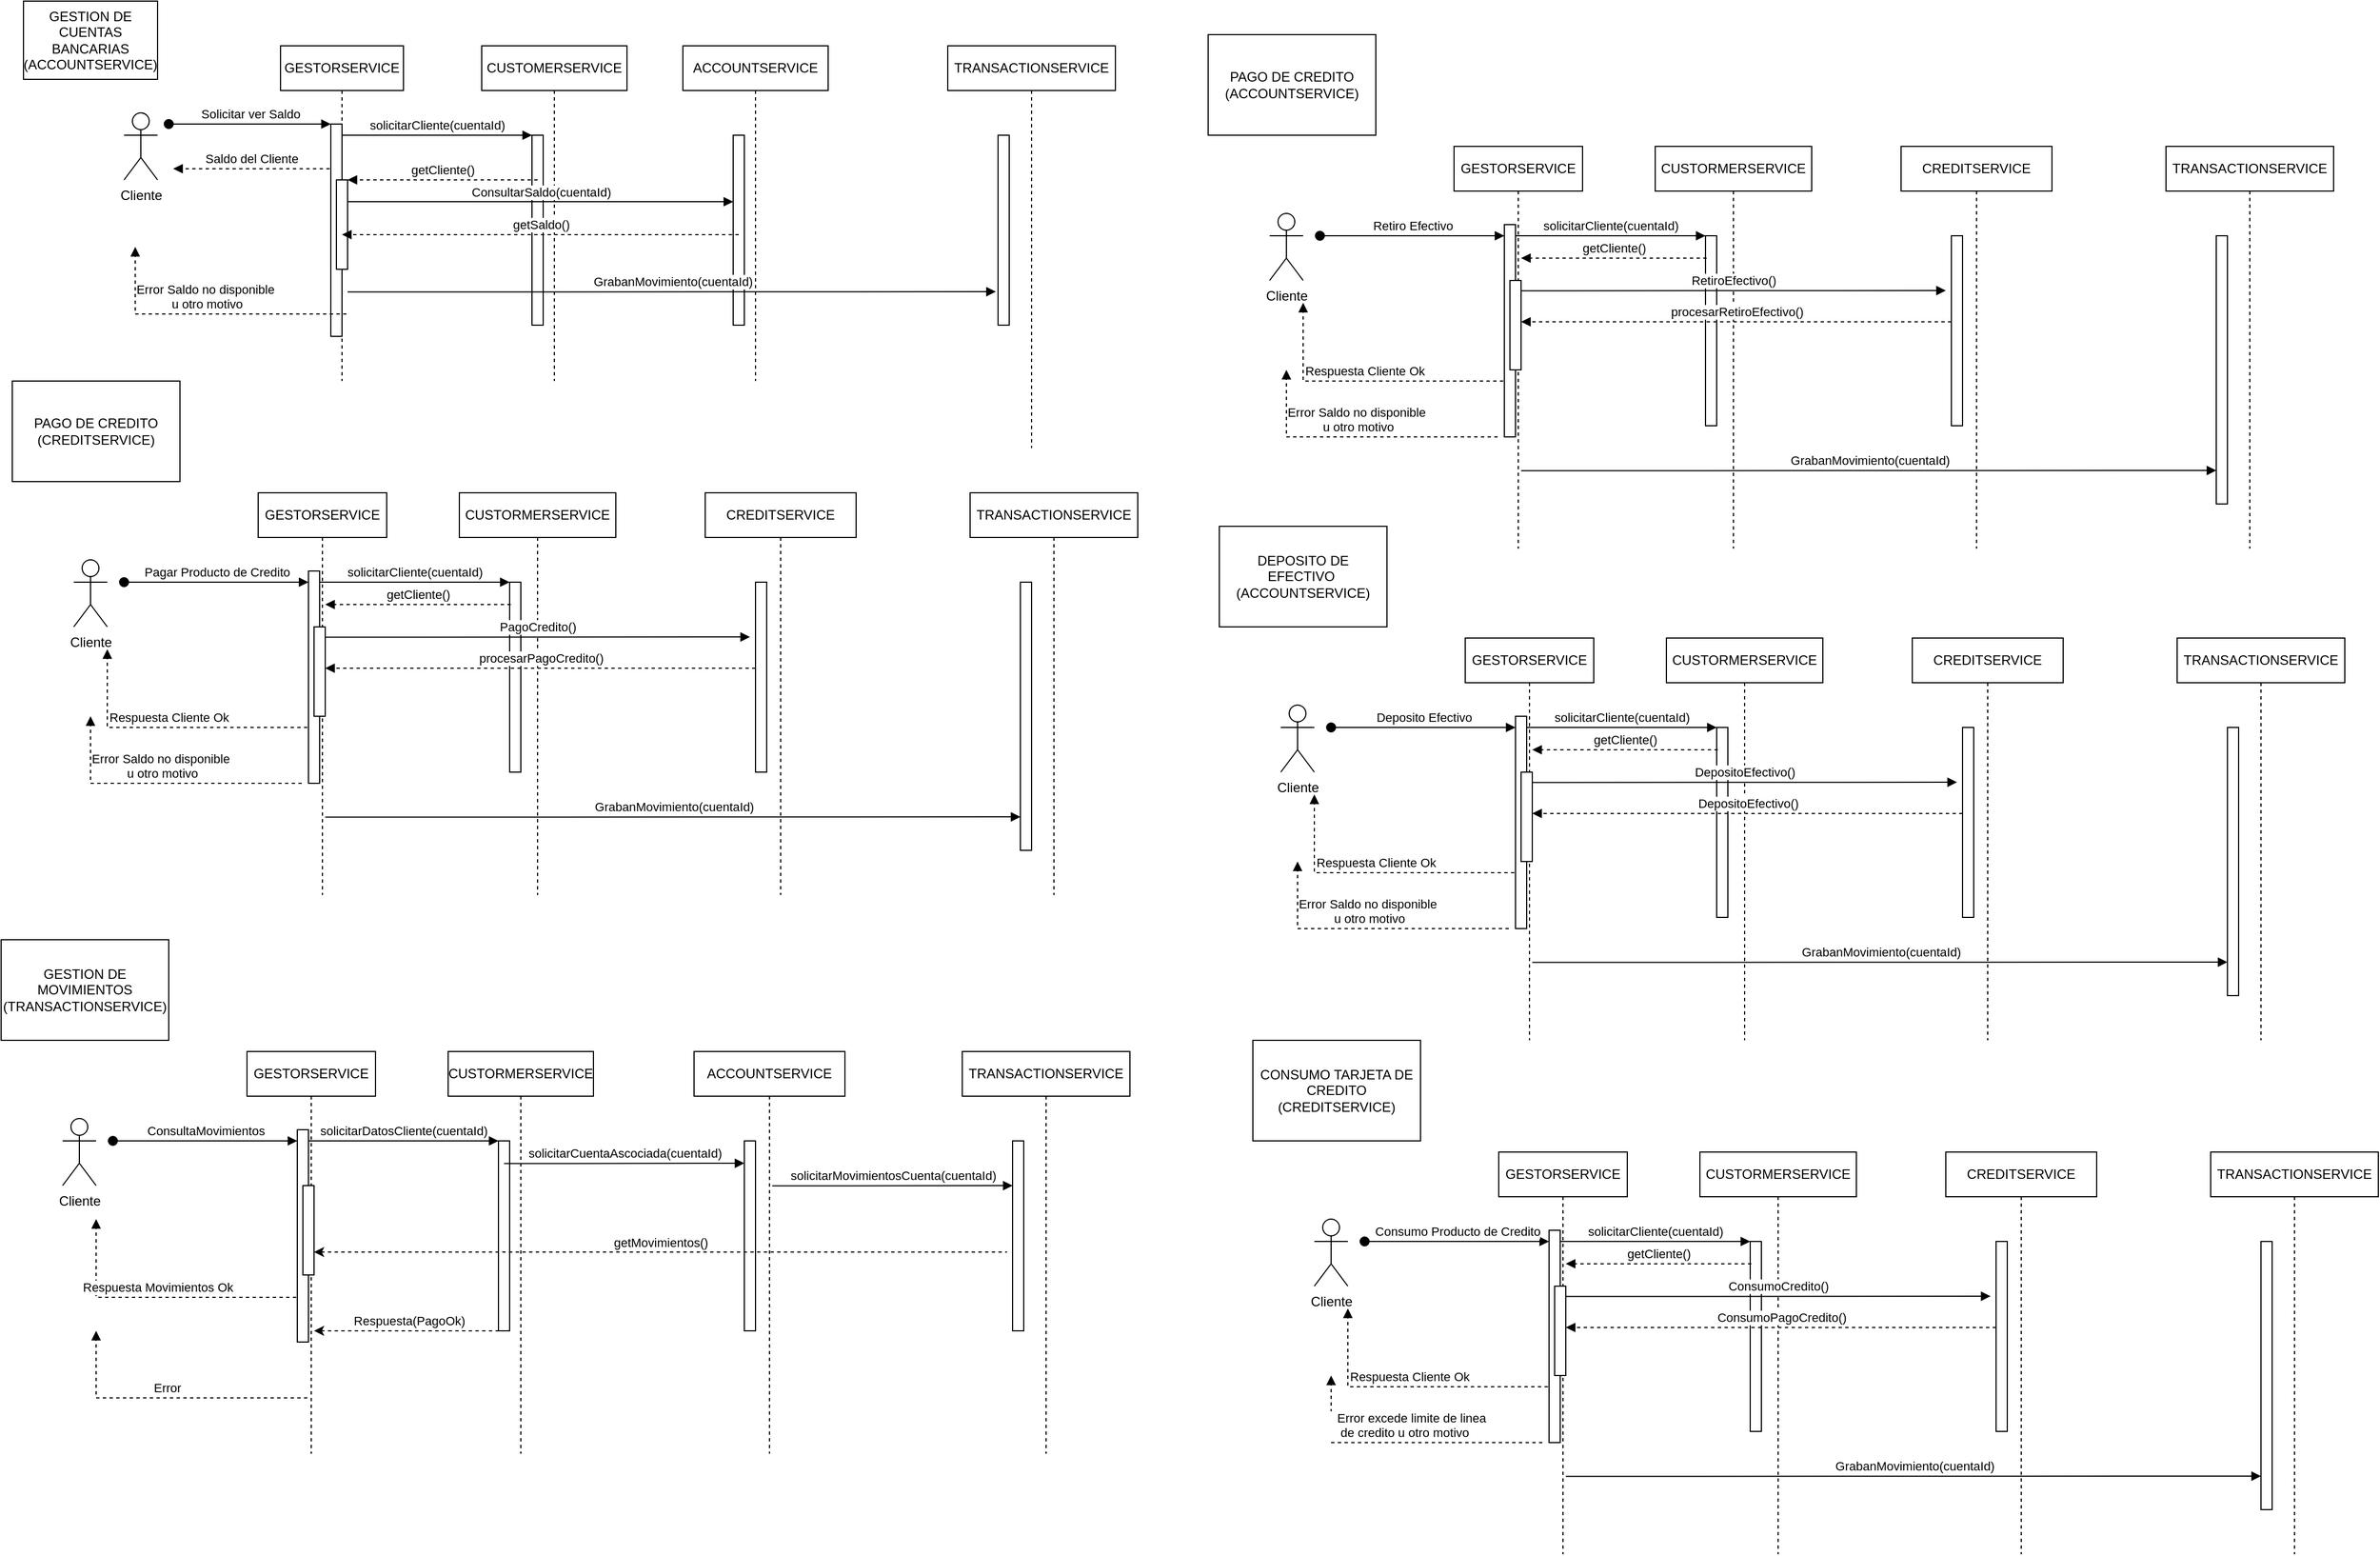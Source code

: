 <mxfile version="24.7.17">
  <diagram name="Page-1" id="2YBvvXClWsGukQMizWep">
    <mxGraphModel dx="2074" dy="1204" grid="1" gridSize="10" guides="1" tooltips="1" connect="1" arrows="1" fold="1" page="1" pageScale="1" pageWidth="850" pageHeight="1100" math="0" shadow="0">
      <root>
        <mxCell id="0" />
        <mxCell id="1" parent="0" />
        <mxCell id="aM9ryv3xv72pqoxQDRHE-1" value="GESTORSERVICE" style="shape=umlLifeline;perimeter=lifelinePerimeter;whiteSpace=wrap;html=1;container=0;dropTarget=0;collapsible=0;recursiveResize=0;outlineConnect=0;portConstraint=eastwest;newEdgeStyle={&quot;edgeStyle&quot;:&quot;elbowEdgeStyle&quot;,&quot;elbow&quot;:&quot;vertical&quot;,&quot;curved&quot;:0,&quot;rounded&quot;:0};" parent="1" vertex="1">
          <mxGeometry x="270" y="90" width="110" height="300" as="geometry" />
        </mxCell>
        <mxCell id="aM9ryv3xv72pqoxQDRHE-2" value="" style="html=1;points=[];perimeter=orthogonalPerimeter;outlineConnect=0;targetShapes=umlLifeline;portConstraint=eastwest;newEdgeStyle={&quot;edgeStyle&quot;:&quot;elbowEdgeStyle&quot;,&quot;elbow&quot;:&quot;vertical&quot;,&quot;curved&quot;:0,&quot;rounded&quot;:0};" parent="aM9ryv3xv72pqoxQDRHE-1" vertex="1">
          <mxGeometry x="45" y="70" width="10" height="190" as="geometry" />
        </mxCell>
        <mxCell id="aM9ryv3xv72pqoxQDRHE-4" value="" style="html=1;points=[];perimeter=orthogonalPerimeter;outlineConnect=0;targetShapes=umlLifeline;portConstraint=eastwest;newEdgeStyle={&quot;edgeStyle&quot;:&quot;elbowEdgeStyle&quot;,&quot;elbow&quot;:&quot;vertical&quot;,&quot;curved&quot;:0,&quot;rounded&quot;:0};" parent="aM9ryv3xv72pqoxQDRHE-1" vertex="1">
          <mxGeometry x="50" y="120" width="10" height="80" as="geometry" />
        </mxCell>
        <mxCell id="aM9ryv3xv72pqoxQDRHE-5" value="CUSTOMERSERVICE" style="shape=umlLifeline;perimeter=lifelinePerimeter;whiteSpace=wrap;html=1;container=0;dropTarget=0;collapsible=0;recursiveResize=0;outlineConnect=0;portConstraint=eastwest;newEdgeStyle={&quot;edgeStyle&quot;:&quot;elbowEdgeStyle&quot;,&quot;elbow&quot;:&quot;vertical&quot;,&quot;curved&quot;:0,&quot;rounded&quot;:0};" parent="1" vertex="1">
          <mxGeometry x="450" y="90" width="130" height="300" as="geometry" />
        </mxCell>
        <mxCell id="aM9ryv3xv72pqoxQDRHE-6" value="" style="html=1;points=[];perimeter=orthogonalPerimeter;outlineConnect=0;targetShapes=umlLifeline;portConstraint=eastwest;newEdgeStyle={&quot;edgeStyle&quot;:&quot;elbowEdgeStyle&quot;,&quot;elbow&quot;:&quot;vertical&quot;,&quot;curved&quot;:0,&quot;rounded&quot;:0};" parent="aM9ryv3xv72pqoxQDRHE-5" vertex="1">
          <mxGeometry x="45" y="80" width="10" height="170" as="geometry" />
        </mxCell>
        <mxCell id="aM9ryv3xv72pqoxQDRHE-7" value="solicitarCliente(cuentaId)" style="html=1;verticalAlign=bottom;endArrow=block;edgeStyle=elbowEdgeStyle;elbow=horizontal;curved=0;rounded=0;" parent="1" source="aM9ryv3xv72pqoxQDRHE-2" target="aM9ryv3xv72pqoxQDRHE-6" edge="1">
          <mxGeometry relative="1" as="geometry">
            <mxPoint x="425" y="180" as="sourcePoint" />
            <Array as="points">
              <mxPoint x="410" y="170" />
            </Array>
          </mxGeometry>
        </mxCell>
        <mxCell id="J7sA12TsJqCwHjDUouRt-1" value="ACCOUNTSERVICE" style="shape=umlLifeline;perimeter=lifelinePerimeter;whiteSpace=wrap;html=1;container=0;dropTarget=0;collapsible=0;recursiveResize=0;outlineConnect=0;portConstraint=eastwest;newEdgeStyle={&quot;edgeStyle&quot;:&quot;elbowEdgeStyle&quot;,&quot;elbow&quot;:&quot;vertical&quot;,&quot;curved&quot;:0,&quot;rounded&quot;:0};" parent="1" vertex="1">
          <mxGeometry x="630" y="90" width="130" height="300" as="geometry" />
        </mxCell>
        <mxCell id="J7sA12TsJqCwHjDUouRt-2" value="" style="html=1;points=[];perimeter=orthogonalPerimeter;outlineConnect=0;targetShapes=umlLifeline;portConstraint=eastwest;newEdgeStyle={&quot;edgeStyle&quot;:&quot;elbowEdgeStyle&quot;,&quot;elbow&quot;:&quot;vertical&quot;,&quot;curved&quot;:0,&quot;rounded&quot;:0};" parent="J7sA12TsJqCwHjDUouRt-1" vertex="1">
          <mxGeometry x="45" y="80" width="10" height="170" as="geometry" />
        </mxCell>
        <mxCell id="aM9ryv3xv72pqoxQDRHE-3" value="Solicitar ver Saldo" style="html=1;verticalAlign=bottom;startArrow=oval;endArrow=block;startSize=8;edgeStyle=elbowEdgeStyle;elbow=vertical;curved=0;rounded=0;" parent="1" target="aM9ryv3xv72pqoxQDRHE-2" edge="1">
          <mxGeometry relative="1" as="geometry">
            <mxPoint x="170" y="160" as="sourcePoint" />
          </mxGeometry>
        </mxCell>
        <mxCell id="J7sA12TsJqCwHjDUouRt-4" value="getCliente()" style="html=1;verticalAlign=bottom;endArrow=block;edgeStyle=elbowEdgeStyle;elbow=horizontal;curved=0;rounded=0;dashed=1;" parent="1" edge="1">
          <mxGeometry relative="1" as="geometry">
            <mxPoint x="500" y="210" as="sourcePoint" />
            <Array as="points">
              <mxPoint x="425" y="210" />
            </Array>
            <mxPoint x="330" y="210" as="targetPoint" />
            <mxPoint as="offset" />
          </mxGeometry>
        </mxCell>
        <mxCell id="J7sA12TsJqCwHjDUouRt-5" value="Cliente" style="shape=umlActor;verticalLabelPosition=bottom;verticalAlign=top;html=1;outlineConnect=0;" parent="1" vertex="1">
          <mxGeometry x="130" y="150" width="30" height="60" as="geometry" />
        </mxCell>
        <mxCell id="J7sA12TsJqCwHjDUouRt-7" value="Saldo del Cliente" style="html=1;verticalAlign=bottom;endArrow=block;edgeStyle=elbowEdgeStyle;elbow=vertical;curved=0;rounded=0;dashed=1;" parent="1" edge="1">
          <mxGeometry relative="1" as="geometry">
            <mxPoint x="314" y="200" as="sourcePoint" />
            <Array as="points">
              <mxPoint x="249" y="200" />
            </Array>
            <mxPoint x="174" y="200" as="targetPoint" />
          </mxGeometry>
        </mxCell>
        <mxCell id="J7sA12TsJqCwHjDUouRt-8" value="GESTION DE CUENTAS BANCARIAS (ACCOUNTSERVICE)" style="rounded=0;whiteSpace=wrap;html=1;" parent="1" vertex="1">
          <mxGeometry x="40" y="50" width="120" height="70" as="geometry" />
        </mxCell>
        <mxCell id="J7sA12TsJqCwHjDUouRt-9" value="GESTORSERVICE" style="shape=umlLifeline;perimeter=lifelinePerimeter;whiteSpace=wrap;html=1;container=0;dropTarget=0;collapsible=0;recursiveResize=0;outlineConnect=0;portConstraint=eastwest;newEdgeStyle={&quot;edgeStyle&quot;:&quot;elbowEdgeStyle&quot;,&quot;elbow&quot;:&quot;vertical&quot;,&quot;curved&quot;:0,&quot;rounded&quot;:0};" parent="1" vertex="1">
          <mxGeometry x="250" y="490" width="115" height="360" as="geometry" />
        </mxCell>
        <mxCell id="J7sA12TsJqCwHjDUouRt-10" value="" style="html=1;points=[];perimeter=orthogonalPerimeter;outlineConnect=0;targetShapes=umlLifeline;portConstraint=eastwest;newEdgeStyle={&quot;edgeStyle&quot;:&quot;elbowEdgeStyle&quot;,&quot;elbow&quot;:&quot;vertical&quot;,&quot;curved&quot;:0,&quot;rounded&quot;:0};" parent="J7sA12TsJqCwHjDUouRt-9" vertex="1">
          <mxGeometry x="45" y="70" width="10" height="190" as="geometry" />
        </mxCell>
        <mxCell id="J7sA12TsJqCwHjDUouRt-11" value="" style="html=1;points=[];perimeter=orthogonalPerimeter;outlineConnect=0;targetShapes=umlLifeline;portConstraint=eastwest;newEdgeStyle={&quot;edgeStyle&quot;:&quot;elbowEdgeStyle&quot;,&quot;elbow&quot;:&quot;vertical&quot;,&quot;curved&quot;:0,&quot;rounded&quot;:0};" parent="J7sA12TsJqCwHjDUouRt-9" vertex="1">
          <mxGeometry x="50" y="120" width="10" height="80" as="geometry" />
        </mxCell>
        <mxCell id="J7sA12TsJqCwHjDUouRt-12" value="CUSTORMERSERVICE" style="shape=umlLifeline;perimeter=lifelinePerimeter;whiteSpace=wrap;html=1;container=0;dropTarget=0;collapsible=0;recursiveResize=0;outlineConnect=0;portConstraint=eastwest;newEdgeStyle={&quot;edgeStyle&quot;:&quot;elbowEdgeStyle&quot;,&quot;elbow&quot;:&quot;vertical&quot;,&quot;curved&quot;:0,&quot;rounded&quot;:0};" parent="1" vertex="1">
          <mxGeometry x="430" y="490" width="140" height="360" as="geometry" />
        </mxCell>
        <mxCell id="J7sA12TsJqCwHjDUouRt-13" value="" style="html=1;points=[];perimeter=orthogonalPerimeter;outlineConnect=0;targetShapes=umlLifeline;portConstraint=eastwest;newEdgeStyle={&quot;edgeStyle&quot;:&quot;elbowEdgeStyle&quot;,&quot;elbow&quot;:&quot;vertical&quot;,&quot;curved&quot;:0,&quot;rounded&quot;:0};" parent="J7sA12TsJqCwHjDUouRt-12" vertex="1">
          <mxGeometry x="45" y="80" width="10" height="170" as="geometry" />
        </mxCell>
        <mxCell id="J7sA12TsJqCwHjDUouRt-14" value="solicitarCliente(cuentaId)" style="html=1;verticalAlign=bottom;endArrow=block;edgeStyle=elbowEdgeStyle;elbow=vertical;curved=0;rounded=0;" parent="1" source="J7sA12TsJqCwHjDUouRt-10" target="J7sA12TsJqCwHjDUouRt-13" edge="1">
          <mxGeometry x="0.002" relative="1" as="geometry">
            <mxPoint x="420" y="580" as="sourcePoint" />
            <Array as="points">
              <mxPoint x="405" y="570" />
            </Array>
            <mxPoint as="offset" />
          </mxGeometry>
        </mxCell>
        <mxCell id="J7sA12TsJqCwHjDUouRt-15" value="getCliente()" style="html=1;verticalAlign=bottom;endArrow=block;edgeStyle=elbowEdgeStyle;elbow=vertical;curved=0;rounded=0;dashed=1;" parent="1" edge="1">
          <mxGeometry relative="1" as="geometry">
            <mxPoint x="476" y="590" as="sourcePoint" />
            <Array as="points">
              <mxPoint x="376" y="590" />
            </Array>
            <mxPoint x="310" y="590" as="targetPoint" />
          </mxGeometry>
        </mxCell>
        <mxCell id="J7sA12TsJqCwHjDUouRt-16" value="CREDITSERVICE" style="shape=umlLifeline;perimeter=lifelinePerimeter;whiteSpace=wrap;html=1;container=0;dropTarget=0;collapsible=0;recursiveResize=0;outlineConnect=0;portConstraint=eastwest;newEdgeStyle={&quot;edgeStyle&quot;:&quot;elbowEdgeStyle&quot;,&quot;elbow&quot;:&quot;vertical&quot;,&quot;curved&quot;:0,&quot;rounded&quot;:0};" parent="1" vertex="1">
          <mxGeometry x="650" y="490" width="135" height="360" as="geometry" />
        </mxCell>
        <mxCell id="J7sA12TsJqCwHjDUouRt-17" value="" style="html=1;points=[];perimeter=orthogonalPerimeter;outlineConnect=0;targetShapes=umlLifeline;portConstraint=eastwest;newEdgeStyle={&quot;edgeStyle&quot;:&quot;elbowEdgeStyle&quot;,&quot;elbow&quot;:&quot;vertical&quot;,&quot;curved&quot;:0,&quot;rounded&quot;:0};" parent="J7sA12TsJqCwHjDUouRt-16" vertex="1">
          <mxGeometry x="45" y="80" width="10" height="170" as="geometry" />
        </mxCell>
        <mxCell id="J7sA12TsJqCwHjDUouRt-18" value="PagoCredito()" style="html=1;verticalAlign=bottom;endArrow=block;edgeStyle=elbowEdgeStyle;elbow=vertical;curved=0;rounded=0;" parent="1" edge="1">
          <mxGeometry x="0.003" relative="1" as="geometry">
            <mxPoint x="310" y="619.29" as="sourcePoint" />
            <Array as="points">
              <mxPoint x="320" y="619" />
            </Array>
            <mxPoint x="690" y="619" as="targetPoint" />
            <mxPoint as="offset" />
          </mxGeometry>
        </mxCell>
        <mxCell id="J7sA12TsJqCwHjDUouRt-19" value="Pagar Producto de Credito" style="html=1;verticalAlign=bottom;startArrow=oval;endArrow=block;startSize=8;edgeStyle=elbowEdgeStyle;elbow=vertical;curved=0;rounded=0;" parent="1" target="J7sA12TsJqCwHjDUouRt-10" edge="1">
          <mxGeometry x="0.003" relative="1" as="geometry">
            <mxPoint x="130" y="570" as="sourcePoint" />
            <Array as="points">
              <mxPoint x="250" y="570" />
            </Array>
            <mxPoint as="offset" />
          </mxGeometry>
        </mxCell>
        <mxCell id="J7sA12TsJqCwHjDUouRt-21" value="Cliente" style="shape=umlActor;verticalLabelPosition=bottom;verticalAlign=top;html=1;outlineConnect=0;" parent="1" vertex="1">
          <mxGeometry x="85" y="550" width="30" height="60" as="geometry" />
        </mxCell>
        <mxCell id="J7sA12TsJqCwHjDUouRt-22" value="Respuesta Cliente Ok" style="html=1;verticalAlign=bottom;endArrow=block;edgeStyle=elbowEdgeStyle;elbow=vertical;curved=0;rounded=0;dashed=1;" parent="1" edge="1">
          <mxGeometry relative="1" as="geometry">
            <mxPoint x="294" y="700" as="sourcePoint" />
            <Array as="points">
              <mxPoint x="229" y="700" />
            </Array>
            <mxPoint x="115" y="630" as="targetPoint" />
          </mxGeometry>
        </mxCell>
        <mxCell id="J7sA12TsJqCwHjDUouRt-23" value="PAGO DE CREDITO&lt;div&gt;(CREDITSERVICE)&lt;/div&gt;" style="rounded=0;whiteSpace=wrap;html=1;" parent="1" vertex="1">
          <mxGeometry x="30" y="390" width="150" height="90" as="geometry" />
        </mxCell>
        <mxCell id="J7sA12TsJqCwHjDUouRt-24" value="procesarPagoCredito()" style="html=1;verticalAlign=bottom;endArrow=block;edgeStyle=elbowEdgeStyle;elbow=vertical;curved=0;rounded=0;dashed=1;" parent="1" edge="1" source="J7sA12TsJqCwHjDUouRt-17">
          <mxGeometry relative="1" as="geometry">
            <mxPoint x="485" y="647" as="sourcePoint" />
            <Array as="points">
              <mxPoint x="410" y="647" />
            </Array>
            <mxPoint x="310" y="647" as="targetPoint" />
          </mxGeometry>
        </mxCell>
        <mxCell id="J7sA12TsJqCwHjDUouRt-25" value="Error Saldo no disponible&amp;nbsp;&lt;div&gt;u otro motivo&lt;/div&gt;" style="html=1;verticalAlign=bottom;endArrow=block;edgeStyle=elbowEdgeStyle;elbow=vertical;curved=0;rounded=0;dashed=1;" parent="1" edge="1">
          <mxGeometry x="0.004" relative="1" as="geometry">
            <mxPoint x="289" y="750" as="sourcePoint" />
            <Array as="points">
              <mxPoint x="224" y="750" />
            </Array>
            <mxPoint x="100" y="690" as="targetPoint" />
            <mxPoint as="offset" />
          </mxGeometry>
        </mxCell>
        <mxCell id="1kuVa8GH8NHrZ08HFkGU-1" value="GESTORSERVICE" style="shape=umlLifeline;perimeter=lifelinePerimeter;whiteSpace=wrap;html=1;container=0;dropTarget=0;collapsible=0;recursiveResize=0;outlineConnect=0;portConstraint=eastwest;newEdgeStyle={&quot;edgeStyle&quot;:&quot;elbowEdgeStyle&quot;,&quot;elbow&quot;:&quot;vertical&quot;,&quot;curved&quot;:0,&quot;rounded&quot;:0};" vertex="1" parent="1">
          <mxGeometry x="240" y="990" width="115" height="360" as="geometry" />
        </mxCell>
        <mxCell id="1kuVa8GH8NHrZ08HFkGU-2" value="" style="html=1;points=[];perimeter=orthogonalPerimeter;outlineConnect=0;targetShapes=umlLifeline;portConstraint=eastwest;newEdgeStyle={&quot;edgeStyle&quot;:&quot;elbowEdgeStyle&quot;,&quot;elbow&quot;:&quot;vertical&quot;,&quot;curved&quot;:0,&quot;rounded&quot;:0};" vertex="1" parent="1kuVa8GH8NHrZ08HFkGU-1">
          <mxGeometry x="45" y="70" width="10" height="190" as="geometry" />
        </mxCell>
        <mxCell id="1kuVa8GH8NHrZ08HFkGU-3" value="" style="html=1;points=[];perimeter=orthogonalPerimeter;outlineConnect=0;targetShapes=umlLifeline;portConstraint=eastwest;newEdgeStyle={&quot;edgeStyle&quot;:&quot;elbowEdgeStyle&quot;,&quot;elbow&quot;:&quot;vertical&quot;,&quot;curved&quot;:0,&quot;rounded&quot;:0};" vertex="1" parent="1kuVa8GH8NHrZ08HFkGU-1">
          <mxGeometry x="50" y="120" width="10" height="80" as="geometry" />
        </mxCell>
        <mxCell id="1kuVa8GH8NHrZ08HFkGU-4" value="CUSTORMERSERVICE" style="shape=umlLifeline;perimeter=lifelinePerimeter;whiteSpace=wrap;html=1;container=0;dropTarget=0;collapsible=0;recursiveResize=0;outlineConnect=0;portConstraint=eastwest;newEdgeStyle={&quot;edgeStyle&quot;:&quot;elbowEdgeStyle&quot;,&quot;elbow&quot;:&quot;vertical&quot;,&quot;curved&quot;:0,&quot;rounded&quot;:0};" vertex="1" parent="1">
          <mxGeometry x="420" y="990" width="130" height="360" as="geometry" />
        </mxCell>
        <mxCell id="1kuVa8GH8NHrZ08HFkGU-5" value="" style="html=1;points=[];perimeter=orthogonalPerimeter;outlineConnect=0;targetShapes=umlLifeline;portConstraint=eastwest;newEdgeStyle={&quot;edgeStyle&quot;:&quot;elbowEdgeStyle&quot;,&quot;elbow&quot;:&quot;vertical&quot;,&quot;curved&quot;:0,&quot;rounded&quot;:0};" vertex="1" parent="1kuVa8GH8NHrZ08HFkGU-4">
          <mxGeometry x="45" y="80" width="10" height="170" as="geometry" />
        </mxCell>
        <mxCell id="1kuVa8GH8NHrZ08HFkGU-6" value="solicitarDatosCliente(cuentaId)" style="html=1;verticalAlign=bottom;endArrow=block;edgeStyle=elbowEdgeStyle;elbow=vertical;curved=0;rounded=0;" edge="1" parent="1" source="1kuVa8GH8NHrZ08HFkGU-2" target="1kuVa8GH8NHrZ08HFkGU-5">
          <mxGeometry x="0.002" relative="1" as="geometry">
            <mxPoint x="410" y="1080" as="sourcePoint" />
            <Array as="points">
              <mxPoint x="395" y="1070" />
            </Array>
            <mxPoint as="offset" />
          </mxGeometry>
        </mxCell>
        <mxCell id="1kuVa8GH8NHrZ08HFkGU-8" value="ACCOUNTSERVICE" style="shape=umlLifeline;perimeter=lifelinePerimeter;whiteSpace=wrap;html=1;container=0;dropTarget=0;collapsible=0;recursiveResize=0;outlineConnect=0;portConstraint=eastwest;newEdgeStyle={&quot;edgeStyle&quot;:&quot;elbowEdgeStyle&quot;,&quot;elbow&quot;:&quot;vertical&quot;,&quot;curved&quot;:0,&quot;rounded&quot;:0};" vertex="1" parent="1">
          <mxGeometry x="640" y="990" width="135" height="360" as="geometry" />
        </mxCell>
        <mxCell id="1kuVa8GH8NHrZ08HFkGU-9" value="" style="html=1;points=[];perimeter=orthogonalPerimeter;outlineConnect=0;targetShapes=umlLifeline;portConstraint=eastwest;newEdgeStyle={&quot;edgeStyle&quot;:&quot;elbowEdgeStyle&quot;,&quot;elbow&quot;:&quot;vertical&quot;,&quot;curved&quot;:0,&quot;rounded&quot;:0};" vertex="1" parent="1kuVa8GH8NHrZ08HFkGU-8">
          <mxGeometry x="45" y="80" width="10" height="170" as="geometry" />
        </mxCell>
        <mxCell id="1kuVa8GH8NHrZ08HFkGU-10" value="solicitarCuentaAscociada(cuentaId)" style="html=1;verticalAlign=bottom;endArrow=block;edgeStyle=elbowEdgeStyle;elbow=vertical;curved=0;rounded=0;" edge="1" parent="1" target="1kuVa8GH8NHrZ08HFkGU-9">
          <mxGeometry x="0.003" relative="1" as="geometry">
            <mxPoint x="470" y="1090.29" as="sourcePoint" />
            <Array as="points">
              <mxPoint x="490" y="1090" />
            </Array>
            <mxPoint x="647" y="1090" as="targetPoint" />
            <mxPoint as="offset" />
          </mxGeometry>
        </mxCell>
        <mxCell id="1kuVa8GH8NHrZ08HFkGU-11" value="ConsultaMovimientos" style="html=1;verticalAlign=bottom;startArrow=oval;endArrow=block;startSize=8;edgeStyle=elbowEdgeStyle;elbow=vertical;curved=0;rounded=0;" edge="1" parent="1" target="1kuVa8GH8NHrZ08HFkGU-2">
          <mxGeometry x="0.003" relative="1" as="geometry">
            <mxPoint x="120" y="1070" as="sourcePoint" />
            <Array as="points">
              <mxPoint x="240" y="1070" />
            </Array>
            <mxPoint as="offset" />
          </mxGeometry>
        </mxCell>
        <mxCell id="1kuVa8GH8NHrZ08HFkGU-13" value="Cliente" style="shape=umlActor;verticalLabelPosition=bottom;verticalAlign=top;html=1;outlineConnect=0;" vertex="1" parent="1">
          <mxGeometry x="75" y="1050" width="30" height="60" as="geometry" />
        </mxCell>
        <mxCell id="1kuVa8GH8NHrZ08HFkGU-14" value="Respuesta Movimientos Ok" style="html=1;verticalAlign=bottom;endArrow=block;edgeStyle=elbowEdgeStyle;elbow=vertical;curved=0;rounded=0;dashed=1;" edge="1" parent="1">
          <mxGeometry relative="1" as="geometry">
            <mxPoint x="284" y="1210" as="sourcePoint" />
            <Array as="points">
              <mxPoint x="219" y="1210" />
            </Array>
            <mxPoint x="105" y="1140" as="targetPoint" />
          </mxGeometry>
        </mxCell>
        <mxCell id="1kuVa8GH8NHrZ08HFkGU-15" value="GESTION DE MOVIMIENTOS&lt;div&gt;(TRANSACTIONSERVICE)&lt;/div&gt;" style="rounded=0;whiteSpace=wrap;html=1;" vertex="1" parent="1">
          <mxGeometry x="20" y="890" width="150" height="90" as="geometry" />
        </mxCell>
        <mxCell id="1kuVa8GH8NHrZ08HFkGU-17" value="Error&amp;nbsp;" style="html=1;verticalAlign=bottom;endArrow=block;edgeStyle=elbowEdgeStyle;elbow=vertical;curved=0;rounded=0;dashed=1;" edge="1" parent="1">
          <mxGeometry relative="1" as="geometry">
            <mxPoint x="294" y="1300" as="sourcePoint" />
            <Array as="points">
              <mxPoint x="229" y="1300" />
            </Array>
            <mxPoint x="105" y="1240" as="targetPoint" />
          </mxGeometry>
        </mxCell>
        <mxCell id="1kuVa8GH8NHrZ08HFkGU-19" value="Respuesta(PagoOk)" style="html=1;verticalAlign=bottom;endArrow=none;edgeStyle=elbowEdgeStyle;elbow=vertical;curved=0;rounded=0;startArrow=classic;startFill=1;endFill=0;dashed=1;" edge="1" parent="1">
          <mxGeometry relative="1" as="geometry">
            <mxPoint x="300" y="1240" as="sourcePoint" />
            <Array as="points">
              <mxPoint x="375" y="1240" />
            </Array>
            <mxPoint x="470" y="1240" as="targetPoint" />
          </mxGeometry>
        </mxCell>
        <mxCell id="1kuVa8GH8NHrZ08HFkGU-21" value="TRANSACTIONSERVICE" style="shape=umlLifeline;perimeter=lifelinePerimeter;whiteSpace=wrap;html=1;container=0;dropTarget=0;collapsible=0;recursiveResize=0;outlineConnect=0;portConstraint=eastwest;newEdgeStyle={&quot;edgeStyle&quot;:&quot;elbowEdgeStyle&quot;,&quot;elbow&quot;:&quot;vertical&quot;,&quot;curved&quot;:0,&quot;rounded&quot;:0};" vertex="1" parent="1">
          <mxGeometry x="880" y="990" width="150" height="360" as="geometry" />
        </mxCell>
        <mxCell id="1kuVa8GH8NHrZ08HFkGU-22" value="" style="html=1;points=[];perimeter=orthogonalPerimeter;outlineConnect=0;targetShapes=umlLifeline;portConstraint=eastwest;newEdgeStyle={&quot;edgeStyle&quot;:&quot;elbowEdgeStyle&quot;,&quot;elbow&quot;:&quot;vertical&quot;,&quot;curved&quot;:0,&quot;rounded&quot;:0};" vertex="1" parent="1kuVa8GH8NHrZ08HFkGU-21">
          <mxGeometry x="45" y="80" width="10" height="170" as="geometry" />
        </mxCell>
        <mxCell id="1kuVa8GH8NHrZ08HFkGU-23" value="solicitarMovimientosCuenta(cuentaId)" style="html=1;verticalAlign=bottom;endArrow=block;edgeStyle=elbowEdgeStyle;elbow=vertical;curved=0;rounded=0;" edge="1" parent="1">
          <mxGeometry x="0.003" relative="1" as="geometry">
            <mxPoint x="710" y="1110.29" as="sourcePoint" />
            <Array as="points">
              <mxPoint x="720" y="1110" />
            </Array>
            <mxPoint x="925" y="1110" as="targetPoint" />
            <mxPoint as="offset" />
          </mxGeometry>
        </mxCell>
        <mxCell id="1kuVa8GH8NHrZ08HFkGU-25" value="getMovimientos()" style="html=1;verticalAlign=bottom;endArrow=none;edgeStyle=elbowEdgeStyle;elbow=vertical;curved=0;rounded=0;startArrow=classic;startFill=1;endFill=0;dashed=1;" edge="1" parent="1" source="1kuVa8GH8NHrZ08HFkGU-3">
          <mxGeometry relative="1" as="geometry">
            <mxPoint x="710" y="1169.5" as="sourcePoint" />
            <Array as="points">
              <mxPoint x="790" y="1169.5" />
            </Array>
            <mxPoint x="920" y="1169.5" as="targetPoint" />
          </mxGeometry>
        </mxCell>
        <mxCell id="1kuVa8GH8NHrZ08HFkGU-26" value="TRANSACTIONSERVICE" style="shape=umlLifeline;perimeter=lifelinePerimeter;whiteSpace=wrap;html=1;container=0;dropTarget=0;collapsible=0;recursiveResize=0;outlineConnect=0;portConstraint=eastwest;newEdgeStyle={&quot;edgeStyle&quot;:&quot;elbowEdgeStyle&quot;,&quot;elbow&quot;:&quot;vertical&quot;,&quot;curved&quot;:0,&quot;rounded&quot;:0};" vertex="1" parent="1">
          <mxGeometry x="887" y="490" width="150" height="360" as="geometry" />
        </mxCell>
        <mxCell id="1kuVa8GH8NHrZ08HFkGU-27" value="" style="html=1;points=[];perimeter=orthogonalPerimeter;outlineConnect=0;targetShapes=umlLifeline;portConstraint=eastwest;newEdgeStyle={&quot;edgeStyle&quot;:&quot;elbowEdgeStyle&quot;,&quot;elbow&quot;:&quot;vertical&quot;,&quot;curved&quot;:0,&quot;rounded&quot;:0};" vertex="1" parent="1kuVa8GH8NHrZ08HFkGU-26">
          <mxGeometry x="45" y="80" width="10" height="240" as="geometry" />
        </mxCell>
        <mxCell id="1kuVa8GH8NHrZ08HFkGU-29" value="TRANSACTIONSERVICE" style="shape=umlLifeline;perimeter=lifelinePerimeter;whiteSpace=wrap;html=1;container=0;dropTarget=0;collapsible=0;recursiveResize=0;outlineConnect=0;portConstraint=eastwest;newEdgeStyle={&quot;edgeStyle&quot;:&quot;elbowEdgeStyle&quot;,&quot;elbow&quot;:&quot;vertical&quot;,&quot;curved&quot;:0,&quot;rounded&quot;:0};" vertex="1" parent="1">
          <mxGeometry x="867" y="90" width="150" height="360" as="geometry" />
        </mxCell>
        <mxCell id="1kuVa8GH8NHrZ08HFkGU-30" value="" style="html=1;points=[];perimeter=orthogonalPerimeter;outlineConnect=0;targetShapes=umlLifeline;portConstraint=eastwest;newEdgeStyle={&quot;edgeStyle&quot;:&quot;elbowEdgeStyle&quot;,&quot;elbow&quot;:&quot;vertical&quot;,&quot;curved&quot;:0,&quot;rounded&quot;:0};" vertex="1" parent="1kuVa8GH8NHrZ08HFkGU-29">
          <mxGeometry x="45" y="80" width="10" height="170" as="geometry" />
        </mxCell>
        <mxCell id="1kuVa8GH8NHrZ08HFkGU-32" value="GrabanMovimiento(cuentaId)" style="html=1;verticalAlign=bottom;endArrow=block;edgeStyle=elbowEdgeStyle;elbow=vertical;curved=0;rounded=0;" edge="1" parent="1">
          <mxGeometry x="0.003" relative="1" as="geometry">
            <mxPoint x="330" y="310.29" as="sourcePoint" />
            <Array as="points">
              <mxPoint x="340" y="310" />
            </Array>
            <mxPoint x="910" y="310" as="targetPoint" />
            <mxPoint as="offset" />
          </mxGeometry>
        </mxCell>
        <mxCell id="1kuVa8GH8NHrZ08HFkGU-34" value="GrabanMovimiento(cuentaId)" style="html=1;verticalAlign=bottom;endArrow=block;edgeStyle=elbowEdgeStyle;elbow=vertical;curved=0;rounded=0;" edge="1" parent="1" target="1kuVa8GH8NHrZ08HFkGU-27">
          <mxGeometry x="0.003" relative="1" as="geometry">
            <mxPoint x="310" y="780.29" as="sourcePoint" />
            <Array as="points">
              <mxPoint x="320" y="780" />
            </Array>
            <mxPoint x="921.5" y="780" as="targetPoint" />
            <mxPoint as="offset" />
          </mxGeometry>
        </mxCell>
        <mxCell id="1kuVa8GH8NHrZ08HFkGU-35" value="Error Saldo no disponible&amp;nbsp;&lt;div&gt;u otro motivo&lt;/div&gt;" style="html=1;verticalAlign=bottom;endArrow=block;edgeStyle=elbowEdgeStyle;elbow=vertical;curved=0;rounded=0;dashed=1;" edge="1" parent="1">
          <mxGeometry x="0.004" relative="1" as="geometry">
            <mxPoint x="329" y="330" as="sourcePoint" />
            <Array as="points">
              <mxPoint x="264" y="330" />
            </Array>
            <mxPoint x="140" y="270" as="targetPoint" />
            <mxPoint as="offset" />
          </mxGeometry>
        </mxCell>
        <mxCell id="1kuVa8GH8NHrZ08HFkGU-82" value="ConsultarSaldo(cuentaId)" style="html=1;verticalAlign=bottom;endArrow=block;edgeStyle=elbowEdgeStyle;elbow=horizontal;curved=0;rounded=0;" edge="1" parent="1" target="J7sA12TsJqCwHjDUouRt-2">
          <mxGeometry relative="1" as="geometry">
            <mxPoint x="330" y="229.5" as="sourcePoint" />
            <Array as="points">
              <mxPoint x="415" y="229.5" />
            </Array>
            <mxPoint x="505" y="229.5" as="targetPoint" />
          </mxGeometry>
        </mxCell>
        <mxCell id="1kuVa8GH8NHrZ08HFkGU-83" value="getSaldo()" style="html=1;verticalAlign=bottom;endArrow=block;edgeStyle=elbowEdgeStyle;elbow=horizontal;curved=0;rounded=0;dashed=1;" edge="1" parent="1" target="aM9ryv3xv72pqoxQDRHE-1">
          <mxGeometry relative="1" as="geometry">
            <mxPoint x="680" y="259" as="sourcePoint" />
            <Array as="points">
              <mxPoint x="605" y="259" />
            </Array>
            <mxPoint x="510" y="259" as="targetPoint" />
          </mxGeometry>
        </mxCell>
        <mxCell id="1kuVa8GH8NHrZ08HFkGU-114" value="GESTORSERVICE" style="shape=umlLifeline;perimeter=lifelinePerimeter;whiteSpace=wrap;html=1;container=0;dropTarget=0;collapsible=0;recursiveResize=0;outlineConnect=0;portConstraint=eastwest;newEdgeStyle={&quot;edgeStyle&quot;:&quot;elbowEdgeStyle&quot;,&quot;elbow&quot;:&quot;vertical&quot;,&quot;curved&quot;:0,&quot;rounded&quot;:0};" vertex="1" parent="1">
          <mxGeometry x="1320" y="180" width="115" height="360" as="geometry" />
        </mxCell>
        <mxCell id="1kuVa8GH8NHrZ08HFkGU-115" value="" style="html=1;points=[];perimeter=orthogonalPerimeter;outlineConnect=0;targetShapes=umlLifeline;portConstraint=eastwest;newEdgeStyle={&quot;edgeStyle&quot;:&quot;elbowEdgeStyle&quot;,&quot;elbow&quot;:&quot;vertical&quot;,&quot;curved&quot;:0,&quot;rounded&quot;:0};" vertex="1" parent="1kuVa8GH8NHrZ08HFkGU-114">
          <mxGeometry x="45" y="70" width="10" height="190" as="geometry" />
        </mxCell>
        <mxCell id="1kuVa8GH8NHrZ08HFkGU-116" value="" style="html=1;points=[];perimeter=orthogonalPerimeter;outlineConnect=0;targetShapes=umlLifeline;portConstraint=eastwest;newEdgeStyle={&quot;edgeStyle&quot;:&quot;elbowEdgeStyle&quot;,&quot;elbow&quot;:&quot;vertical&quot;,&quot;curved&quot;:0,&quot;rounded&quot;:0};" vertex="1" parent="1kuVa8GH8NHrZ08HFkGU-114">
          <mxGeometry x="50" y="120" width="10" height="80" as="geometry" />
        </mxCell>
        <mxCell id="1kuVa8GH8NHrZ08HFkGU-117" value="CUSTORMERSERVICE" style="shape=umlLifeline;perimeter=lifelinePerimeter;whiteSpace=wrap;html=1;container=0;dropTarget=0;collapsible=0;recursiveResize=0;outlineConnect=0;portConstraint=eastwest;newEdgeStyle={&quot;edgeStyle&quot;:&quot;elbowEdgeStyle&quot;,&quot;elbow&quot;:&quot;vertical&quot;,&quot;curved&quot;:0,&quot;rounded&quot;:0};" vertex="1" parent="1">
          <mxGeometry x="1500" y="180" width="140" height="360" as="geometry" />
        </mxCell>
        <mxCell id="1kuVa8GH8NHrZ08HFkGU-118" value="" style="html=1;points=[];perimeter=orthogonalPerimeter;outlineConnect=0;targetShapes=umlLifeline;portConstraint=eastwest;newEdgeStyle={&quot;edgeStyle&quot;:&quot;elbowEdgeStyle&quot;,&quot;elbow&quot;:&quot;vertical&quot;,&quot;curved&quot;:0,&quot;rounded&quot;:0};" vertex="1" parent="1kuVa8GH8NHrZ08HFkGU-117">
          <mxGeometry x="45" y="80" width="10" height="170" as="geometry" />
        </mxCell>
        <mxCell id="1kuVa8GH8NHrZ08HFkGU-119" value="solicitarCliente(cuentaId)" style="html=1;verticalAlign=bottom;endArrow=block;edgeStyle=elbowEdgeStyle;elbow=vertical;curved=0;rounded=0;" edge="1" parent="1" source="1kuVa8GH8NHrZ08HFkGU-115" target="1kuVa8GH8NHrZ08HFkGU-118">
          <mxGeometry x="0.002" relative="1" as="geometry">
            <mxPoint x="1490" y="270" as="sourcePoint" />
            <Array as="points">
              <mxPoint x="1475" y="260" />
            </Array>
            <mxPoint as="offset" />
          </mxGeometry>
        </mxCell>
        <mxCell id="1kuVa8GH8NHrZ08HFkGU-120" value="getCliente()" style="html=1;verticalAlign=bottom;endArrow=block;edgeStyle=elbowEdgeStyle;elbow=vertical;curved=0;rounded=0;dashed=1;" edge="1" parent="1">
          <mxGeometry relative="1" as="geometry">
            <mxPoint x="1546" y="280" as="sourcePoint" />
            <Array as="points">
              <mxPoint x="1446" y="280" />
            </Array>
            <mxPoint x="1380" y="280" as="targetPoint" />
          </mxGeometry>
        </mxCell>
        <mxCell id="1kuVa8GH8NHrZ08HFkGU-121" value="CREDITSERVICE" style="shape=umlLifeline;perimeter=lifelinePerimeter;whiteSpace=wrap;html=1;container=0;dropTarget=0;collapsible=0;recursiveResize=0;outlineConnect=0;portConstraint=eastwest;newEdgeStyle={&quot;edgeStyle&quot;:&quot;elbowEdgeStyle&quot;,&quot;elbow&quot;:&quot;vertical&quot;,&quot;curved&quot;:0,&quot;rounded&quot;:0};" vertex="1" parent="1">
          <mxGeometry x="1720" y="180" width="135" height="360" as="geometry" />
        </mxCell>
        <mxCell id="1kuVa8GH8NHrZ08HFkGU-122" value="" style="html=1;points=[];perimeter=orthogonalPerimeter;outlineConnect=0;targetShapes=umlLifeline;portConstraint=eastwest;newEdgeStyle={&quot;edgeStyle&quot;:&quot;elbowEdgeStyle&quot;,&quot;elbow&quot;:&quot;vertical&quot;,&quot;curved&quot;:0,&quot;rounded&quot;:0};" vertex="1" parent="1kuVa8GH8NHrZ08HFkGU-121">
          <mxGeometry x="45" y="80" width="10" height="170" as="geometry" />
        </mxCell>
        <mxCell id="1kuVa8GH8NHrZ08HFkGU-123" value="RetiroEfectivo()" style="html=1;verticalAlign=bottom;endArrow=block;edgeStyle=elbowEdgeStyle;elbow=vertical;curved=0;rounded=0;" edge="1" parent="1">
          <mxGeometry x="0.003" relative="1" as="geometry">
            <mxPoint x="1380" y="309.29" as="sourcePoint" />
            <Array as="points">
              <mxPoint x="1390" y="309" />
            </Array>
            <mxPoint x="1760" y="309" as="targetPoint" />
            <mxPoint as="offset" />
          </mxGeometry>
        </mxCell>
        <mxCell id="1kuVa8GH8NHrZ08HFkGU-124" value="Retiro Efectivo" style="html=1;verticalAlign=bottom;startArrow=oval;endArrow=block;startSize=8;edgeStyle=elbowEdgeStyle;elbow=vertical;curved=0;rounded=0;" edge="1" parent="1" target="1kuVa8GH8NHrZ08HFkGU-115">
          <mxGeometry x="0.003" relative="1" as="geometry">
            <mxPoint x="1200" y="260" as="sourcePoint" />
            <Array as="points">
              <mxPoint x="1320" y="260" />
            </Array>
            <mxPoint as="offset" />
          </mxGeometry>
        </mxCell>
        <mxCell id="1kuVa8GH8NHrZ08HFkGU-125" value="Cliente" style="shape=umlActor;verticalLabelPosition=bottom;verticalAlign=top;html=1;outlineConnect=0;" vertex="1" parent="1">
          <mxGeometry x="1155" y="240" width="30" height="60" as="geometry" />
        </mxCell>
        <mxCell id="1kuVa8GH8NHrZ08HFkGU-126" value="Respuesta Cliente Ok" style="html=1;verticalAlign=bottom;endArrow=block;edgeStyle=elbowEdgeStyle;elbow=vertical;curved=0;rounded=0;dashed=1;" edge="1" parent="1">
          <mxGeometry relative="1" as="geometry">
            <mxPoint x="1364" y="390" as="sourcePoint" />
            <Array as="points">
              <mxPoint x="1299" y="390" />
            </Array>
            <mxPoint x="1185" y="320" as="targetPoint" />
          </mxGeometry>
        </mxCell>
        <mxCell id="1kuVa8GH8NHrZ08HFkGU-127" value="PAGO DE CREDITO&lt;div&gt;(ACCOUNTSERVICE)&lt;/div&gt;" style="rounded=0;whiteSpace=wrap;html=1;" vertex="1" parent="1">
          <mxGeometry x="1100" y="80" width="150" height="90" as="geometry" />
        </mxCell>
        <mxCell id="1kuVa8GH8NHrZ08HFkGU-128" value="procesarRetiroEfectivo()" style="html=1;verticalAlign=bottom;endArrow=block;edgeStyle=elbowEdgeStyle;elbow=vertical;curved=0;rounded=0;dashed=1;" edge="1" parent="1" source="1kuVa8GH8NHrZ08HFkGU-122">
          <mxGeometry relative="1" as="geometry">
            <mxPoint x="1555" y="337" as="sourcePoint" />
            <Array as="points">
              <mxPoint x="1480" y="337" />
            </Array>
            <mxPoint x="1380" y="337" as="targetPoint" />
          </mxGeometry>
        </mxCell>
        <mxCell id="1kuVa8GH8NHrZ08HFkGU-129" value="Error Saldo no disponible&amp;nbsp;&lt;div&gt;u otro motivo&lt;/div&gt;" style="html=1;verticalAlign=bottom;endArrow=block;edgeStyle=elbowEdgeStyle;elbow=vertical;curved=0;rounded=0;dashed=1;" edge="1" parent="1">
          <mxGeometry x="0.004" relative="1" as="geometry">
            <mxPoint x="1359" y="440" as="sourcePoint" />
            <Array as="points">
              <mxPoint x="1294" y="440" />
            </Array>
            <mxPoint x="1170" y="380" as="targetPoint" />
            <mxPoint as="offset" />
          </mxGeometry>
        </mxCell>
        <mxCell id="1kuVa8GH8NHrZ08HFkGU-130" value="TRANSACTIONSERVICE" style="shape=umlLifeline;perimeter=lifelinePerimeter;whiteSpace=wrap;html=1;container=0;dropTarget=0;collapsible=0;recursiveResize=0;outlineConnect=0;portConstraint=eastwest;newEdgeStyle={&quot;edgeStyle&quot;:&quot;elbowEdgeStyle&quot;,&quot;elbow&quot;:&quot;vertical&quot;,&quot;curved&quot;:0,&quot;rounded&quot;:0};" vertex="1" parent="1">
          <mxGeometry x="1957" y="180" width="150" height="360" as="geometry" />
        </mxCell>
        <mxCell id="1kuVa8GH8NHrZ08HFkGU-131" value="" style="html=1;points=[];perimeter=orthogonalPerimeter;outlineConnect=0;targetShapes=umlLifeline;portConstraint=eastwest;newEdgeStyle={&quot;edgeStyle&quot;:&quot;elbowEdgeStyle&quot;,&quot;elbow&quot;:&quot;vertical&quot;,&quot;curved&quot;:0,&quot;rounded&quot;:0};" vertex="1" parent="1kuVa8GH8NHrZ08HFkGU-130">
          <mxGeometry x="45" y="80" width="10" height="240" as="geometry" />
        </mxCell>
        <mxCell id="1kuVa8GH8NHrZ08HFkGU-132" value="GrabanMovimiento(cuentaId)" style="html=1;verticalAlign=bottom;endArrow=block;edgeStyle=elbowEdgeStyle;elbow=vertical;curved=0;rounded=0;" edge="1" parent="1" target="1kuVa8GH8NHrZ08HFkGU-131">
          <mxGeometry x="0.003" relative="1" as="geometry">
            <mxPoint x="1380" y="470.29" as="sourcePoint" />
            <Array as="points">
              <mxPoint x="1390" y="470" />
            </Array>
            <mxPoint x="1991.5" y="470" as="targetPoint" />
            <mxPoint as="offset" />
          </mxGeometry>
        </mxCell>
        <mxCell id="1kuVa8GH8NHrZ08HFkGU-133" value="GESTORSERVICE" style="shape=umlLifeline;perimeter=lifelinePerimeter;whiteSpace=wrap;html=1;container=0;dropTarget=0;collapsible=0;recursiveResize=0;outlineConnect=0;portConstraint=eastwest;newEdgeStyle={&quot;edgeStyle&quot;:&quot;elbowEdgeStyle&quot;,&quot;elbow&quot;:&quot;vertical&quot;,&quot;curved&quot;:0,&quot;rounded&quot;:0};" vertex="1" parent="1">
          <mxGeometry x="1330" y="620" width="115" height="360" as="geometry" />
        </mxCell>
        <mxCell id="1kuVa8GH8NHrZ08HFkGU-134" value="" style="html=1;points=[];perimeter=orthogonalPerimeter;outlineConnect=0;targetShapes=umlLifeline;portConstraint=eastwest;newEdgeStyle={&quot;edgeStyle&quot;:&quot;elbowEdgeStyle&quot;,&quot;elbow&quot;:&quot;vertical&quot;,&quot;curved&quot;:0,&quot;rounded&quot;:0};" vertex="1" parent="1kuVa8GH8NHrZ08HFkGU-133">
          <mxGeometry x="45" y="70" width="10" height="190" as="geometry" />
        </mxCell>
        <mxCell id="1kuVa8GH8NHrZ08HFkGU-135" value="" style="html=1;points=[];perimeter=orthogonalPerimeter;outlineConnect=0;targetShapes=umlLifeline;portConstraint=eastwest;newEdgeStyle={&quot;edgeStyle&quot;:&quot;elbowEdgeStyle&quot;,&quot;elbow&quot;:&quot;vertical&quot;,&quot;curved&quot;:0,&quot;rounded&quot;:0};" vertex="1" parent="1kuVa8GH8NHrZ08HFkGU-133">
          <mxGeometry x="50" y="120" width="10" height="80" as="geometry" />
        </mxCell>
        <mxCell id="1kuVa8GH8NHrZ08HFkGU-136" value="CUSTORMERSERVICE" style="shape=umlLifeline;perimeter=lifelinePerimeter;whiteSpace=wrap;html=1;container=0;dropTarget=0;collapsible=0;recursiveResize=0;outlineConnect=0;portConstraint=eastwest;newEdgeStyle={&quot;edgeStyle&quot;:&quot;elbowEdgeStyle&quot;,&quot;elbow&quot;:&quot;vertical&quot;,&quot;curved&quot;:0,&quot;rounded&quot;:0};" vertex="1" parent="1">
          <mxGeometry x="1510" y="620" width="140" height="360" as="geometry" />
        </mxCell>
        <mxCell id="1kuVa8GH8NHrZ08HFkGU-137" value="" style="html=1;points=[];perimeter=orthogonalPerimeter;outlineConnect=0;targetShapes=umlLifeline;portConstraint=eastwest;newEdgeStyle={&quot;edgeStyle&quot;:&quot;elbowEdgeStyle&quot;,&quot;elbow&quot;:&quot;vertical&quot;,&quot;curved&quot;:0,&quot;rounded&quot;:0};" vertex="1" parent="1kuVa8GH8NHrZ08HFkGU-136">
          <mxGeometry x="45" y="80" width="10" height="170" as="geometry" />
        </mxCell>
        <mxCell id="1kuVa8GH8NHrZ08HFkGU-138" value="solicitarCliente(cuentaId)" style="html=1;verticalAlign=bottom;endArrow=block;edgeStyle=elbowEdgeStyle;elbow=horizontal;curved=0;rounded=0;" edge="1" parent="1" source="1kuVa8GH8NHrZ08HFkGU-134" target="1kuVa8GH8NHrZ08HFkGU-137">
          <mxGeometry x="0.002" relative="1" as="geometry">
            <mxPoint x="1500" y="710" as="sourcePoint" />
            <Array as="points">
              <mxPoint x="1485" y="700" />
            </Array>
            <mxPoint as="offset" />
          </mxGeometry>
        </mxCell>
        <mxCell id="1kuVa8GH8NHrZ08HFkGU-139" value="getCliente()" style="html=1;verticalAlign=bottom;endArrow=block;edgeStyle=elbowEdgeStyle;elbow=vertical;curved=0;rounded=0;dashed=1;" edge="1" parent="1">
          <mxGeometry relative="1" as="geometry">
            <mxPoint x="1556" y="720" as="sourcePoint" />
            <Array as="points">
              <mxPoint x="1456" y="720" />
            </Array>
            <mxPoint x="1390" y="720" as="targetPoint" />
          </mxGeometry>
        </mxCell>
        <mxCell id="1kuVa8GH8NHrZ08HFkGU-140" value="CREDITSERVICE" style="shape=umlLifeline;perimeter=lifelinePerimeter;whiteSpace=wrap;html=1;container=0;dropTarget=0;collapsible=0;recursiveResize=0;outlineConnect=0;portConstraint=eastwest;newEdgeStyle={&quot;edgeStyle&quot;:&quot;elbowEdgeStyle&quot;,&quot;elbow&quot;:&quot;vertical&quot;,&quot;curved&quot;:0,&quot;rounded&quot;:0};" vertex="1" parent="1">
          <mxGeometry x="1730" y="620" width="135" height="360" as="geometry" />
        </mxCell>
        <mxCell id="1kuVa8GH8NHrZ08HFkGU-141" value="" style="html=1;points=[];perimeter=orthogonalPerimeter;outlineConnect=0;targetShapes=umlLifeline;portConstraint=eastwest;newEdgeStyle={&quot;edgeStyle&quot;:&quot;elbowEdgeStyle&quot;,&quot;elbow&quot;:&quot;vertical&quot;,&quot;curved&quot;:0,&quot;rounded&quot;:0};" vertex="1" parent="1kuVa8GH8NHrZ08HFkGU-140">
          <mxGeometry x="45" y="80" width="10" height="170" as="geometry" />
        </mxCell>
        <mxCell id="1kuVa8GH8NHrZ08HFkGU-142" value="DepositoEfectivo()" style="html=1;verticalAlign=bottom;endArrow=block;edgeStyle=elbowEdgeStyle;elbow=vertical;curved=0;rounded=0;" edge="1" parent="1">
          <mxGeometry x="0.003" relative="1" as="geometry">
            <mxPoint x="1390" y="749.29" as="sourcePoint" />
            <Array as="points">
              <mxPoint x="1400" y="749" />
            </Array>
            <mxPoint x="1770" y="749" as="targetPoint" />
            <mxPoint as="offset" />
          </mxGeometry>
        </mxCell>
        <mxCell id="1kuVa8GH8NHrZ08HFkGU-143" value="Deposito Efectivo" style="html=1;verticalAlign=bottom;startArrow=oval;endArrow=block;startSize=8;edgeStyle=elbowEdgeStyle;elbow=vertical;curved=0;rounded=0;" edge="1" parent="1" target="1kuVa8GH8NHrZ08HFkGU-134">
          <mxGeometry x="0.006" relative="1" as="geometry">
            <mxPoint x="1210" y="700" as="sourcePoint" />
            <Array as="points">
              <mxPoint x="1330" y="700" />
            </Array>
            <mxPoint as="offset" />
          </mxGeometry>
        </mxCell>
        <mxCell id="1kuVa8GH8NHrZ08HFkGU-144" value="Cliente" style="shape=umlActor;verticalLabelPosition=bottom;verticalAlign=top;html=1;outlineConnect=0;" vertex="1" parent="1">
          <mxGeometry x="1165" y="680" width="30" height="60" as="geometry" />
        </mxCell>
        <mxCell id="1kuVa8GH8NHrZ08HFkGU-145" value="Respuesta Cliente Ok" style="html=1;verticalAlign=bottom;endArrow=block;edgeStyle=elbowEdgeStyle;elbow=vertical;curved=0;rounded=0;dashed=1;" edge="1" parent="1">
          <mxGeometry relative="1" as="geometry">
            <mxPoint x="1374" y="830" as="sourcePoint" />
            <Array as="points">
              <mxPoint x="1309" y="830" />
            </Array>
            <mxPoint x="1195" y="760" as="targetPoint" />
          </mxGeometry>
        </mxCell>
        <mxCell id="1kuVa8GH8NHrZ08HFkGU-146" value="DEPOSITO DE EFECTIVO&amp;nbsp;&lt;div&gt;&lt;span style=&quot;background-color: initial;&quot;&gt;(ACCOUNTSERVICE)&lt;/span&gt;&lt;/div&gt;" style="rounded=0;whiteSpace=wrap;html=1;" vertex="1" parent="1">
          <mxGeometry x="1110" y="520" width="150" height="90" as="geometry" />
        </mxCell>
        <mxCell id="1kuVa8GH8NHrZ08HFkGU-147" value="DepositoEfectivo()" style="html=1;verticalAlign=bottom;endArrow=block;edgeStyle=elbowEdgeStyle;elbow=vertical;curved=0;rounded=0;dashed=1;" edge="1" parent="1" source="1kuVa8GH8NHrZ08HFkGU-141">
          <mxGeometry relative="1" as="geometry">
            <mxPoint x="1565" y="777" as="sourcePoint" />
            <Array as="points">
              <mxPoint x="1490" y="777" />
            </Array>
            <mxPoint x="1390" y="777" as="targetPoint" />
          </mxGeometry>
        </mxCell>
        <mxCell id="1kuVa8GH8NHrZ08HFkGU-148" value="Error Saldo no disponible&amp;nbsp;&lt;div&gt;u otro motivo&lt;/div&gt;" style="html=1;verticalAlign=bottom;endArrow=block;edgeStyle=elbowEdgeStyle;elbow=vertical;curved=0;rounded=0;dashed=1;" edge="1" parent="1">
          <mxGeometry x="0.004" relative="1" as="geometry">
            <mxPoint x="1369" y="880" as="sourcePoint" />
            <Array as="points">
              <mxPoint x="1304" y="880" />
            </Array>
            <mxPoint x="1180" y="820" as="targetPoint" />
            <mxPoint as="offset" />
          </mxGeometry>
        </mxCell>
        <mxCell id="1kuVa8GH8NHrZ08HFkGU-149" value="TRANSACTIONSERVICE" style="shape=umlLifeline;perimeter=lifelinePerimeter;whiteSpace=wrap;html=1;container=0;dropTarget=0;collapsible=0;recursiveResize=0;outlineConnect=0;portConstraint=eastwest;newEdgeStyle={&quot;edgeStyle&quot;:&quot;elbowEdgeStyle&quot;,&quot;elbow&quot;:&quot;vertical&quot;,&quot;curved&quot;:0,&quot;rounded&quot;:0};" vertex="1" parent="1">
          <mxGeometry x="1967" y="620" width="150" height="360" as="geometry" />
        </mxCell>
        <mxCell id="1kuVa8GH8NHrZ08HFkGU-150" value="" style="html=1;points=[];perimeter=orthogonalPerimeter;outlineConnect=0;targetShapes=umlLifeline;portConstraint=eastwest;newEdgeStyle={&quot;edgeStyle&quot;:&quot;elbowEdgeStyle&quot;,&quot;elbow&quot;:&quot;vertical&quot;,&quot;curved&quot;:0,&quot;rounded&quot;:0};" vertex="1" parent="1kuVa8GH8NHrZ08HFkGU-149">
          <mxGeometry x="45" y="80" width="10" height="240" as="geometry" />
        </mxCell>
        <mxCell id="1kuVa8GH8NHrZ08HFkGU-151" value="GrabanMovimiento(cuentaId)" style="html=1;verticalAlign=bottom;endArrow=block;edgeStyle=elbowEdgeStyle;elbow=vertical;curved=0;rounded=0;" edge="1" parent="1" target="1kuVa8GH8NHrZ08HFkGU-150">
          <mxGeometry x="0.003" relative="1" as="geometry">
            <mxPoint x="1390" y="910.29" as="sourcePoint" />
            <Array as="points">
              <mxPoint x="1400" y="910" />
            </Array>
            <mxPoint x="2001.5" y="910" as="targetPoint" />
            <mxPoint as="offset" />
          </mxGeometry>
        </mxCell>
        <mxCell id="1kuVa8GH8NHrZ08HFkGU-152" value="GESTORSERVICE" style="shape=umlLifeline;perimeter=lifelinePerimeter;whiteSpace=wrap;html=1;container=0;dropTarget=0;collapsible=0;recursiveResize=0;outlineConnect=0;portConstraint=eastwest;newEdgeStyle={&quot;edgeStyle&quot;:&quot;elbowEdgeStyle&quot;,&quot;elbow&quot;:&quot;vertical&quot;,&quot;curved&quot;:0,&quot;rounded&quot;:0};" vertex="1" parent="1">
          <mxGeometry x="1360" y="1080" width="115" height="360" as="geometry" />
        </mxCell>
        <mxCell id="1kuVa8GH8NHrZ08HFkGU-153" value="" style="html=1;points=[];perimeter=orthogonalPerimeter;outlineConnect=0;targetShapes=umlLifeline;portConstraint=eastwest;newEdgeStyle={&quot;edgeStyle&quot;:&quot;elbowEdgeStyle&quot;,&quot;elbow&quot;:&quot;vertical&quot;,&quot;curved&quot;:0,&quot;rounded&quot;:0};" vertex="1" parent="1kuVa8GH8NHrZ08HFkGU-152">
          <mxGeometry x="45" y="70" width="10" height="190" as="geometry" />
        </mxCell>
        <mxCell id="1kuVa8GH8NHrZ08HFkGU-154" value="" style="html=1;points=[];perimeter=orthogonalPerimeter;outlineConnect=0;targetShapes=umlLifeline;portConstraint=eastwest;newEdgeStyle={&quot;edgeStyle&quot;:&quot;elbowEdgeStyle&quot;,&quot;elbow&quot;:&quot;vertical&quot;,&quot;curved&quot;:0,&quot;rounded&quot;:0};" vertex="1" parent="1kuVa8GH8NHrZ08HFkGU-152">
          <mxGeometry x="50" y="120" width="10" height="80" as="geometry" />
        </mxCell>
        <mxCell id="1kuVa8GH8NHrZ08HFkGU-155" value="CUSTORMERSERVICE" style="shape=umlLifeline;perimeter=lifelinePerimeter;whiteSpace=wrap;html=1;container=0;dropTarget=0;collapsible=0;recursiveResize=0;outlineConnect=0;portConstraint=eastwest;newEdgeStyle={&quot;edgeStyle&quot;:&quot;elbowEdgeStyle&quot;,&quot;elbow&quot;:&quot;vertical&quot;,&quot;curved&quot;:0,&quot;rounded&quot;:0};" vertex="1" parent="1">
          <mxGeometry x="1540" y="1080" width="140" height="360" as="geometry" />
        </mxCell>
        <mxCell id="1kuVa8GH8NHrZ08HFkGU-156" value="" style="html=1;points=[];perimeter=orthogonalPerimeter;outlineConnect=0;targetShapes=umlLifeline;portConstraint=eastwest;newEdgeStyle={&quot;edgeStyle&quot;:&quot;elbowEdgeStyle&quot;,&quot;elbow&quot;:&quot;vertical&quot;,&quot;curved&quot;:0,&quot;rounded&quot;:0};" vertex="1" parent="1kuVa8GH8NHrZ08HFkGU-155">
          <mxGeometry x="45" y="80" width="10" height="170" as="geometry" />
        </mxCell>
        <mxCell id="1kuVa8GH8NHrZ08HFkGU-157" value="solicitarCliente(cuentaId)" style="html=1;verticalAlign=bottom;endArrow=block;edgeStyle=elbowEdgeStyle;elbow=vertical;curved=0;rounded=0;" edge="1" parent="1" source="1kuVa8GH8NHrZ08HFkGU-153" target="1kuVa8GH8NHrZ08HFkGU-156">
          <mxGeometry x="0.002" relative="1" as="geometry">
            <mxPoint x="1530" y="1170" as="sourcePoint" />
            <Array as="points">
              <mxPoint x="1515" y="1160" />
            </Array>
            <mxPoint as="offset" />
          </mxGeometry>
        </mxCell>
        <mxCell id="1kuVa8GH8NHrZ08HFkGU-158" value="getCliente()" style="html=1;verticalAlign=bottom;endArrow=block;edgeStyle=elbowEdgeStyle;elbow=vertical;curved=0;rounded=0;dashed=1;" edge="1" parent="1">
          <mxGeometry relative="1" as="geometry">
            <mxPoint x="1586" y="1180" as="sourcePoint" />
            <Array as="points">
              <mxPoint x="1486" y="1180" />
            </Array>
            <mxPoint x="1420" y="1180" as="targetPoint" />
          </mxGeometry>
        </mxCell>
        <mxCell id="1kuVa8GH8NHrZ08HFkGU-159" value="CREDITSERVICE" style="shape=umlLifeline;perimeter=lifelinePerimeter;whiteSpace=wrap;html=1;container=0;dropTarget=0;collapsible=0;recursiveResize=0;outlineConnect=0;portConstraint=eastwest;newEdgeStyle={&quot;edgeStyle&quot;:&quot;elbowEdgeStyle&quot;,&quot;elbow&quot;:&quot;vertical&quot;,&quot;curved&quot;:0,&quot;rounded&quot;:0};" vertex="1" parent="1">
          <mxGeometry x="1760" y="1080" width="135" height="360" as="geometry" />
        </mxCell>
        <mxCell id="1kuVa8GH8NHrZ08HFkGU-160" value="" style="html=1;points=[];perimeter=orthogonalPerimeter;outlineConnect=0;targetShapes=umlLifeline;portConstraint=eastwest;newEdgeStyle={&quot;edgeStyle&quot;:&quot;elbowEdgeStyle&quot;,&quot;elbow&quot;:&quot;vertical&quot;,&quot;curved&quot;:0,&quot;rounded&quot;:0};" vertex="1" parent="1kuVa8GH8NHrZ08HFkGU-159">
          <mxGeometry x="45" y="80" width="10" height="170" as="geometry" />
        </mxCell>
        <mxCell id="1kuVa8GH8NHrZ08HFkGU-161" value="ConsumoCredito()" style="html=1;verticalAlign=bottom;endArrow=block;edgeStyle=elbowEdgeStyle;elbow=vertical;curved=0;rounded=0;" edge="1" parent="1">
          <mxGeometry x="0.003" relative="1" as="geometry">
            <mxPoint x="1420" y="1209.29" as="sourcePoint" />
            <Array as="points">
              <mxPoint x="1430" y="1209" />
            </Array>
            <mxPoint x="1800" y="1209" as="targetPoint" />
            <mxPoint as="offset" />
          </mxGeometry>
        </mxCell>
        <mxCell id="1kuVa8GH8NHrZ08HFkGU-162" value="Consumo Producto de Credito" style="html=1;verticalAlign=bottom;startArrow=oval;endArrow=block;startSize=8;edgeStyle=elbowEdgeStyle;elbow=vertical;curved=0;rounded=0;" edge="1" parent="1" target="1kuVa8GH8NHrZ08HFkGU-153">
          <mxGeometry x="0.003" relative="1" as="geometry">
            <mxPoint x="1240" y="1160" as="sourcePoint" />
            <Array as="points">
              <mxPoint x="1360" y="1160" />
            </Array>
            <mxPoint as="offset" />
          </mxGeometry>
        </mxCell>
        <mxCell id="1kuVa8GH8NHrZ08HFkGU-163" value="Cliente" style="shape=umlActor;verticalLabelPosition=bottom;verticalAlign=top;html=1;outlineConnect=0;" vertex="1" parent="1">
          <mxGeometry x="1195" y="1140" width="30" height="60" as="geometry" />
        </mxCell>
        <mxCell id="1kuVa8GH8NHrZ08HFkGU-164" value="Respuesta Cliente Ok" style="html=1;verticalAlign=bottom;endArrow=block;edgeStyle=elbowEdgeStyle;elbow=vertical;curved=0;rounded=0;dashed=1;" edge="1" parent="1">
          <mxGeometry relative="1" as="geometry">
            <mxPoint x="1404" y="1290" as="sourcePoint" />
            <Array as="points">
              <mxPoint x="1339" y="1290" />
            </Array>
            <mxPoint x="1225" y="1220" as="targetPoint" />
          </mxGeometry>
        </mxCell>
        <mxCell id="1kuVa8GH8NHrZ08HFkGU-165" value="CONSUMO TARJETA DE CREDITO&lt;div&gt;(CREDITSERVICE)&lt;/div&gt;" style="rounded=0;whiteSpace=wrap;html=1;" vertex="1" parent="1">
          <mxGeometry x="1140" y="980" width="150" height="90" as="geometry" />
        </mxCell>
        <mxCell id="1kuVa8GH8NHrZ08HFkGU-166" value="ConsumoPagoCredito()" style="html=1;verticalAlign=bottom;endArrow=block;edgeStyle=elbowEdgeStyle;elbow=vertical;curved=0;rounded=0;dashed=1;" edge="1" parent="1" source="1kuVa8GH8NHrZ08HFkGU-160">
          <mxGeometry relative="1" as="geometry">
            <mxPoint x="1595" y="1237" as="sourcePoint" />
            <Array as="points">
              <mxPoint x="1520" y="1237" />
            </Array>
            <mxPoint x="1420" y="1237" as="targetPoint" />
          </mxGeometry>
        </mxCell>
        <mxCell id="1kuVa8GH8NHrZ08HFkGU-167" value="&amp;nbsp; &amp;nbsp; &amp;nbsp;Error excede limite de linea&lt;div&gt;&amp;nbsp;de credito u otro motivo&lt;/div&gt;" style="html=1;verticalAlign=bottom;endArrow=block;edgeStyle=elbowEdgeStyle;elbow=vertical;curved=0;rounded=0;dashed=1;" edge="1" parent="1">
          <mxGeometry x="0.004" relative="1" as="geometry">
            <mxPoint x="1399" y="1340" as="sourcePoint" />
            <Array as="points">
              <mxPoint x="1334" y="1340" />
            </Array>
            <mxPoint x="1210" y="1280" as="targetPoint" />
            <mxPoint as="offset" />
          </mxGeometry>
        </mxCell>
        <mxCell id="1kuVa8GH8NHrZ08HFkGU-168" value="TRANSACTIONSERVICE" style="shape=umlLifeline;perimeter=lifelinePerimeter;whiteSpace=wrap;html=1;container=0;dropTarget=0;collapsible=0;recursiveResize=0;outlineConnect=0;portConstraint=eastwest;newEdgeStyle={&quot;edgeStyle&quot;:&quot;elbowEdgeStyle&quot;,&quot;elbow&quot;:&quot;vertical&quot;,&quot;curved&quot;:0,&quot;rounded&quot;:0};" vertex="1" parent="1">
          <mxGeometry x="1997" y="1080" width="150" height="360" as="geometry" />
        </mxCell>
        <mxCell id="1kuVa8GH8NHrZ08HFkGU-169" value="" style="html=1;points=[];perimeter=orthogonalPerimeter;outlineConnect=0;targetShapes=umlLifeline;portConstraint=eastwest;newEdgeStyle={&quot;edgeStyle&quot;:&quot;elbowEdgeStyle&quot;,&quot;elbow&quot;:&quot;vertical&quot;,&quot;curved&quot;:0,&quot;rounded&quot;:0};" vertex="1" parent="1kuVa8GH8NHrZ08HFkGU-168">
          <mxGeometry x="45" y="80" width="10" height="240" as="geometry" />
        </mxCell>
        <mxCell id="1kuVa8GH8NHrZ08HFkGU-170" value="GrabanMovimiento(cuentaId)" style="html=1;verticalAlign=bottom;endArrow=block;edgeStyle=elbowEdgeStyle;elbow=vertical;curved=0;rounded=0;" edge="1" parent="1" target="1kuVa8GH8NHrZ08HFkGU-169">
          <mxGeometry x="0.003" relative="1" as="geometry">
            <mxPoint x="1420" y="1370.29" as="sourcePoint" />
            <Array as="points">
              <mxPoint x="1430" y="1370" />
            </Array>
            <mxPoint x="2031.5" y="1370" as="targetPoint" />
            <mxPoint as="offset" />
          </mxGeometry>
        </mxCell>
      </root>
    </mxGraphModel>
  </diagram>
</mxfile>
